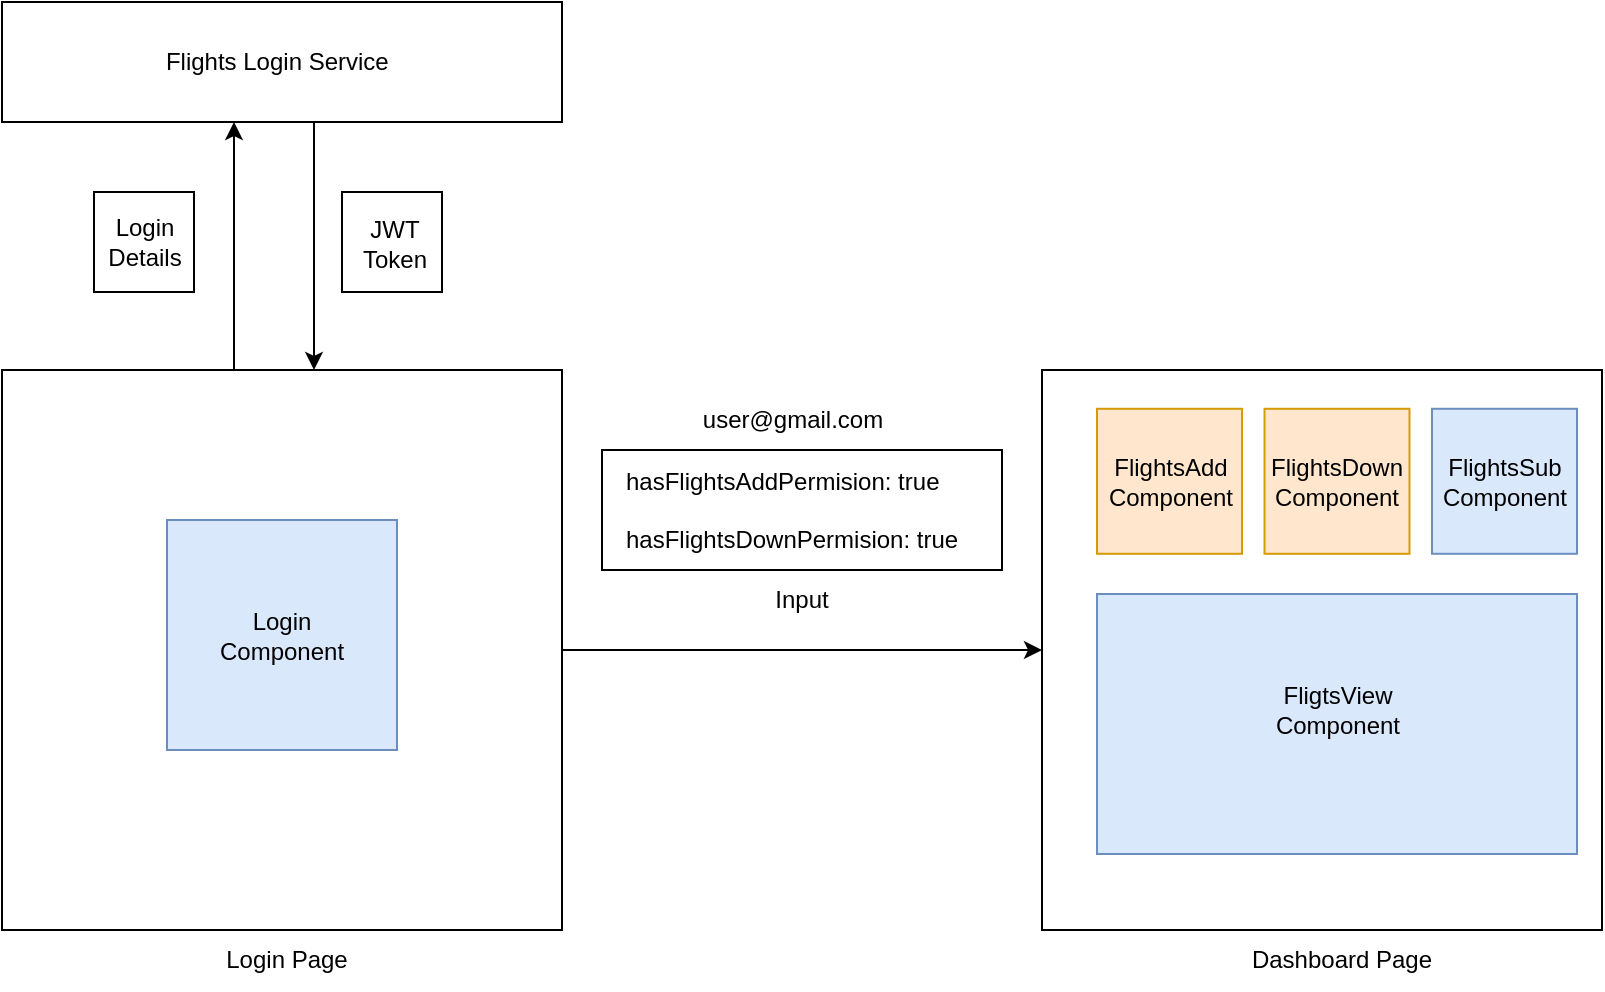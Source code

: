 <mxfile version="21.6.6" type="github">
  <diagram name="Page-1" id="Gffe8G346MC-sbOflWHO">
    <mxGraphModel dx="954" dy="592" grid="1" gridSize="10" guides="1" tooltips="1" connect="1" arrows="1" fold="1" page="1" pageScale="1" pageWidth="850" pageHeight="1100" math="0" shadow="0">
      <root>
        <mxCell id="0" />
        <mxCell id="1" parent="0" />
        <mxCell id="YVuwnPP_vi3sLp1GF6mC-22" style="edgeStyle=orthogonalEdgeStyle;rounded=0;orthogonalLoop=1;jettySize=auto;html=1;exitX=1;exitY=0.5;exitDx=0;exitDy=0;entryX=0;entryY=0.5;entryDx=0;entryDy=0;" edge="1" parent="1" source="YVuwnPP_vi3sLp1GF6mC-1" target="YVuwnPP_vi3sLp1GF6mC-10">
          <mxGeometry relative="1" as="geometry" />
        </mxCell>
        <mxCell id="YVuwnPP_vi3sLp1GF6mC-37" style="edgeStyle=orthogonalEdgeStyle;rounded=0;orthogonalLoop=1;jettySize=auto;html=1;exitX=0.25;exitY=0;exitDx=0;exitDy=0;entryX=0.25;entryY=1;entryDx=0;entryDy=0;" edge="1" parent="1">
          <mxGeometry relative="1" as="geometry">
            <mxPoint x="140" y="279" as="sourcePoint" />
            <mxPoint x="140" y="155" as="targetPoint" />
          </mxGeometry>
        </mxCell>
        <mxCell id="YVuwnPP_vi3sLp1GF6mC-1" value="" style="whiteSpace=wrap;html=1;aspect=fixed;" vertex="1" parent="1">
          <mxGeometry x="24" y="279" width="280" height="280" as="geometry" />
        </mxCell>
        <mxCell id="YVuwnPP_vi3sLp1GF6mC-4" value="Login Page" style="text;html=1;strokeColor=none;fillColor=none;align=center;verticalAlign=middle;whiteSpace=wrap;rounded=0;" vertex="1" parent="1">
          <mxGeometry x="124" y="559" width="85" height="30" as="geometry" />
        </mxCell>
        <mxCell id="YVuwnPP_vi3sLp1GF6mC-5" value="" style="whiteSpace=wrap;html=1;aspect=fixed;fillColor=#dae8fc;strokeColor=#6c8ebf;" vertex="1" parent="1">
          <mxGeometry x="106.5" y="354" width="115" height="115" as="geometry" />
        </mxCell>
        <mxCell id="YVuwnPP_vi3sLp1GF6mC-6" value="Login Component" style="text;html=1;strokeColor=none;fillColor=none;align=center;verticalAlign=middle;whiteSpace=wrap;rounded=0;" vertex="1" parent="1">
          <mxGeometry x="134" y="396.5" width="60" height="30" as="geometry" />
        </mxCell>
        <mxCell id="YVuwnPP_vi3sLp1GF6mC-10" value="" style="whiteSpace=wrap;html=1;aspect=fixed;" vertex="1" parent="1">
          <mxGeometry x="544" y="279" width="280" height="280" as="geometry" />
        </mxCell>
        <mxCell id="YVuwnPP_vi3sLp1GF6mC-14" value="FlightsDown&lt;br&gt;Component" style="whiteSpace=wrap;html=1;aspect=fixed;fillColor=#ffe6cc;strokeColor=#d79b00;" vertex="1" parent="1">
          <mxGeometry x="655.25" y="298.39" width="72.5" height="72.5" as="geometry" />
        </mxCell>
        <mxCell id="YVuwnPP_vi3sLp1GF6mC-15" value="" style="rounded=0;whiteSpace=wrap;html=1;fillColor=#dae8fc;strokeColor=#6c8ebf;" vertex="1" parent="1">
          <mxGeometry x="571.5" y="391" width="240" height="130" as="geometry" />
        </mxCell>
        <mxCell id="YVuwnPP_vi3sLp1GF6mC-16" value="Dashboard Page" style="text;html=1;strokeColor=none;fillColor=none;align=center;verticalAlign=middle;whiteSpace=wrap;rounded=0;" vertex="1" parent="1">
          <mxGeometry x="634" y="559" width="120" height="30" as="geometry" />
        </mxCell>
        <mxCell id="YVuwnPP_vi3sLp1GF6mC-17" value="FligtsView Component" style="text;html=1;strokeColor=none;fillColor=none;align=center;verticalAlign=middle;whiteSpace=wrap;rounded=0;" vertex="1" parent="1">
          <mxGeometry x="646.5" y="429" width="90" height="40" as="geometry" />
        </mxCell>
        <mxCell id="YVuwnPP_vi3sLp1GF6mC-19" value="FlightsSub&lt;br&gt;Component" style="whiteSpace=wrap;html=1;aspect=fixed;fillColor=#dae8fc;strokeColor=#6c8ebf;" vertex="1" parent="1">
          <mxGeometry x="739" y="298.39" width="72.5" height="72.5" as="geometry" />
        </mxCell>
        <mxCell id="YVuwnPP_vi3sLp1GF6mC-20" value="FlightsAdd&lt;br&gt;Component" style="whiteSpace=wrap;html=1;aspect=fixed;fillColor=#ffe6cc;strokeColor=#d79b00;" vertex="1" parent="1">
          <mxGeometry x="571.5" y="298.39" width="72.5" height="72.5" as="geometry" />
        </mxCell>
        <mxCell id="YVuwnPP_vi3sLp1GF6mC-26" value="" style="rounded=0;whiteSpace=wrap;html=1;" vertex="1" parent="1">
          <mxGeometry x="324" y="319" width="200" height="60" as="geometry" />
        </mxCell>
        <mxCell id="YVuwnPP_vi3sLp1GF6mC-28" value="hasFlightsAddPermision: true&lt;br&gt;&lt;br&gt;hasFlightsDownPermision: true" style="text;html=1;strokeColor=none;fillColor=none;align=left;verticalAlign=middle;whiteSpace=wrap;rounded=0;" vertex="1" parent="1">
          <mxGeometry x="334" y="319" width="180" height="60" as="geometry" />
        </mxCell>
        <mxCell id="YVuwnPP_vi3sLp1GF6mC-29" value="Input" style="text;html=1;strokeColor=none;fillColor=none;align=center;verticalAlign=middle;whiteSpace=wrap;rounded=0;" vertex="1" parent="1">
          <mxGeometry x="394" y="379" width="60" height="30" as="geometry" />
        </mxCell>
        <mxCell id="YVuwnPP_vi3sLp1GF6mC-30" value="user@gmail.com" style="text;html=1;align=center;verticalAlign=middle;resizable=0;points=[];autosize=1;strokeColor=none;fillColor=none;" vertex="1" parent="1">
          <mxGeometry x="364" y="289" width="110" height="30" as="geometry" />
        </mxCell>
        <mxCell id="YVuwnPP_vi3sLp1GF6mC-36" style="edgeStyle=orthogonalEdgeStyle;rounded=0;orthogonalLoop=1;jettySize=auto;html=1;exitX=0.5;exitY=1;exitDx=0;exitDy=0;" edge="1" parent="1">
          <mxGeometry relative="1" as="geometry">
            <mxPoint x="180" y="155" as="sourcePoint" />
            <mxPoint x="180" y="279" as="targetPoint" />
          </mxGeometry>
        </mxCell>
        <mxCell id="YVuwnPP_vi3sLp1GF6mC-33" value="" style="rounded=0;whiteSpace=wrap;html=1;" vertex="1" parent="1">
          <mxGeometry x="24" y="95" width="280" height="60" as="geometry" />
        </mxCell>
        <mxCell id="YVuwnPP_vi3sLp1GF6mC-34" value="&amp;nbsp;Flights Login Service" style="text;html=1;strokeColor=none;fillColor=none;align=center;verticalAlign=middle;whiteSpace=wrap;rounded=0;" vertex="1" parent="1">
          <mxGeometry x="60" y="110" width="200" height="30" as="geometry" />
        </mxCell>
        <mxCell id="YVuwnPP_vi3sLp1GF6mC-39" value="" style="whiteSpace=wrap;html=1;aspect=fixed;" vertex="1" parent="1">
          <mxGeometry x="194" y="190" width="50" height="50" as="geometry" />
        </mxCell>
        <mxCell id="YVuwnPP_vi3sLp1GF6mC-40" value="JWT &lt;br&gt;Token" style="text;html=1;strokeColor=none;fillColor=none;align=center;verticalAlign=middle;whiteSpace=wrap;rounded=0;" vertex="1" parent="1">
          <mxGeometry x="200" y="201.5" width="41" height="28.5" as="geometry" />
        </mxCell>
        <mxCell id="YVuwnPP_vi3sLp1GF6mC-44" value="" style="whiteSpace=wrap;html=1;aspect=fixed;" vertex="1" parent="1">
          <mxGeometry x="70" y="190" width="50" height="50" as="geometry" />
        </mxCell>
        <mxCell id="YVuwnPP_vi3sLp1GF6mC-45" value="Login&lt;br&gt;Details" style="text;html=1;strokeColor=none;fillColor=none;align=center;verticalAlign=middle;whiteSpace=wrap;rounded=0;" vertex="1" parent="1">
          <mxGeometry x="77.5" y="200" width="35" height="30" as="geometry" />
        </mxCell>
      </root>
    </mxGraphModel>
  </diagram>
</mxfile>
